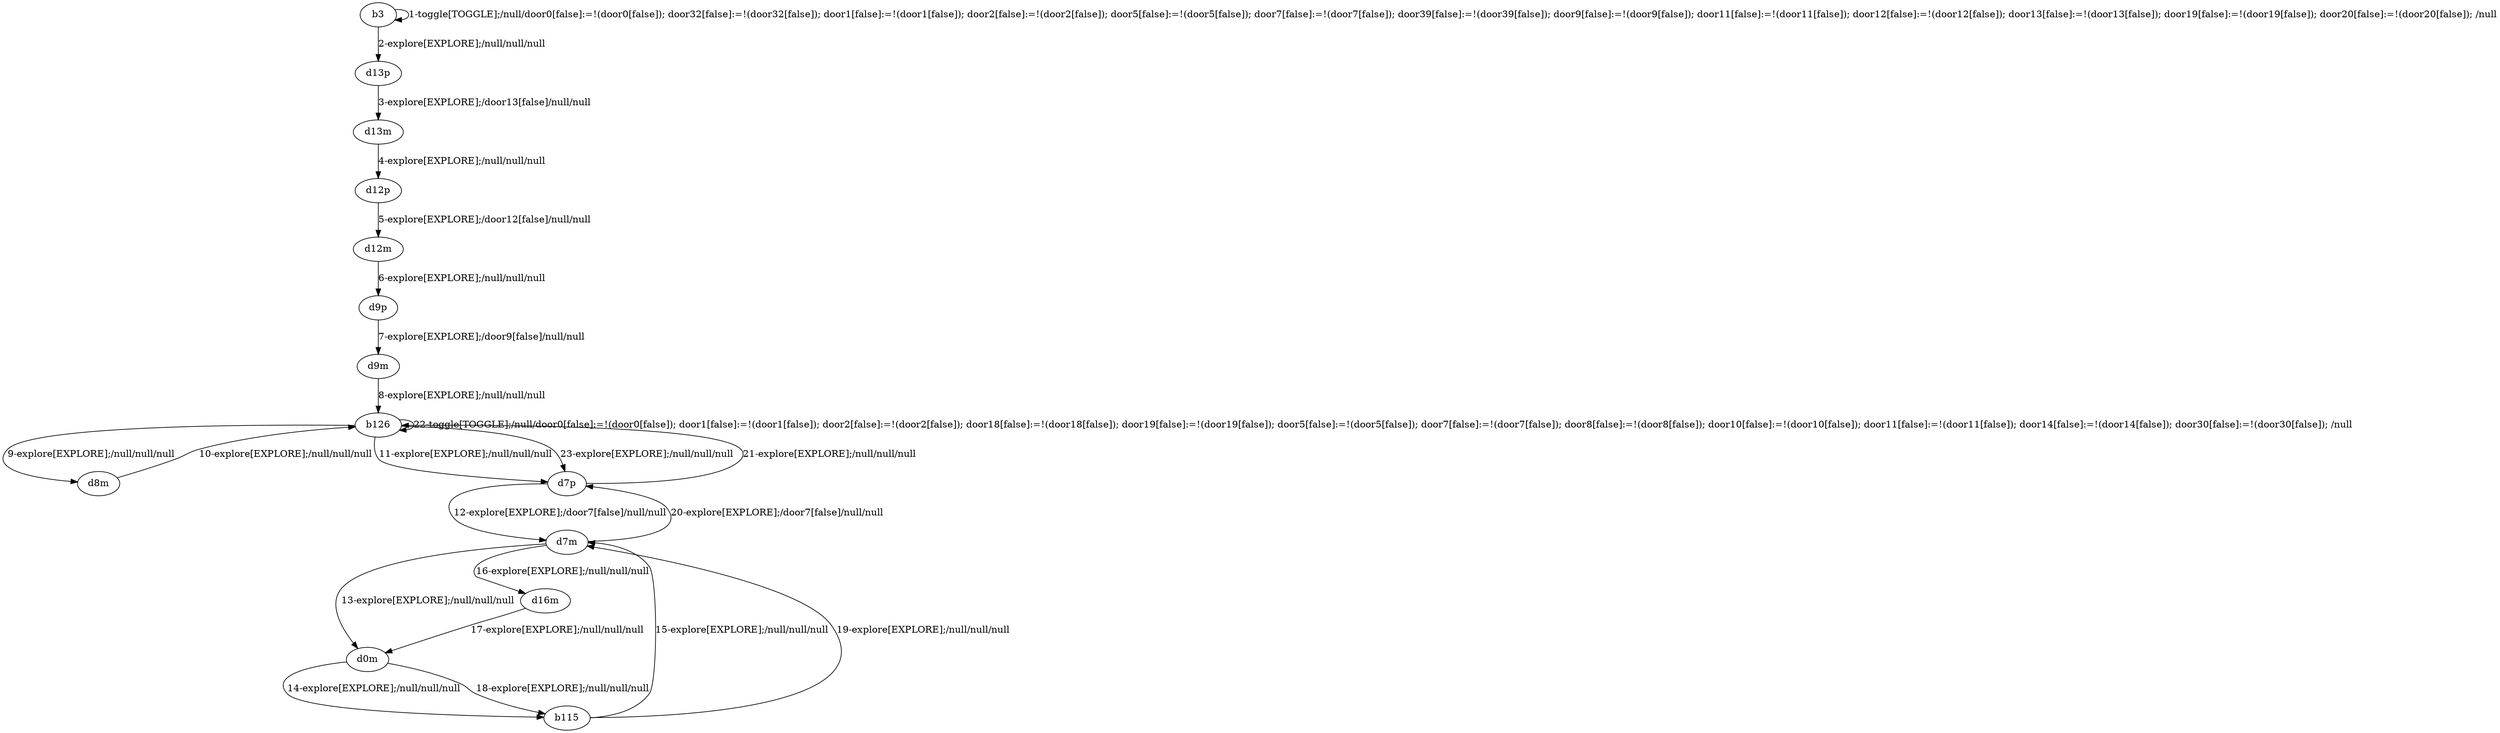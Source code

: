 # Total number of goals covered by this test: 1
# b115 --> d7m

digraph g {
"b3" -> "b3" [label = "1-toggle[TOGGLE];/null/door0[false]:=!(door0[false]); door32[false]:=!(door32[false]); door1[false]:=!(door1[false]); door2[false]:=!(door2[false]); door5[false]:=!(door5[false]); door7[false]:=!(door7[false]); door39[false]:=!(door39[false]); door9[false]:=!(door9[false]); door11[false]:=!(door11[false]); door12[false]:=!(door12[false]); door13[false]:=!(door13[false]); door19[false]:=!(door19[false]); door20[false]:=!(door20[false]); /null"];
"b3" -> "d13p" [label = "2-explore[EXPLORE];/null/null/null"];
"d13p" -> "d13m" [label = "3-explore[EXPLORE];/door13[false]/null/null"];
"d13m" -> "d12p" [label = "4-explore[EXPLORE];/null/null/null"];
"d12p" -> "d12m" [label = "5-explore[EXPLORE];/door12[false]/null/null"];
"d12m" -> "d9p" [label = "6-explore[EXPLORE];/null/null/null"];
"d9p" -> "d9m" [label = "7-explore[EXPLORE];/door9[false]/null/null"];
"d9m" -> "b126" [label = "8-explore[EXPLORE];/null/null/null"];
"b126" -> "d8m" [label = "9-explore[EXPLORE];/null/null/null"];
"d8m" -> "b126" [label = "10-explore[EXPLORE];/null/null/null"];
"b126" -> "d7p" [label = "11-explore[EXPLORE];/null/null/null"];
"d7p" -> "d7m" [label = "12-explore[EXPLORE];/door7[false]/null/null"];
"d7m" -> "d0m" [label = "13-explore[EXPLORE];/null/null/null"];
"d0m" -> "b115" [label = "14-explore[EXPLORE];/null/null/null"];
"b115" -> "d7m" [label = "15-explore[EXPLORE];/null/null/null"];
"d7m" -> "d16m" [label = "16-explore[EXPLORE];/null/null/null"];
"d16m" -> "d0m" [label = "17-explore[EXPLORE];/null/null/null"];
"d0m" -> "b115" [label = "18-explore[EXPLORE];/null/null/null"];
"b115" -> "d7m" [label = "19-explore[EXPLORE];/null/null/null"];
"d7m" -> "d7p" [label = "20-explore[EXPLORE];/door7[false]/null/null"];
"d7p" -> "b126" [label = "21-explore[EXPLORE];/null/null/null"];
"b126" -> "b126" [label = "22-toggle[TOGGLE];/null/door0[false]:=!(door0[false]); door1[false]:=!(door1[false]); door2[false]:=!(door2[false]); door18[false]:=!(door18[false]); door19[false]:=!(door19[false]); door5[false]:=!(door5[false]); door7[false]:=!(door7[false]); door8[false]:=!(door8[false]); door10[false]:=!(door10[false]); door11[false]:=!(door11[false]); door14[false]:=!(door14[false]); door30[false]:=!(door30[false]); /null"];
"b126" -> "d7p" [label = "23-explore[EXPLORE];/null/null/null"];
}